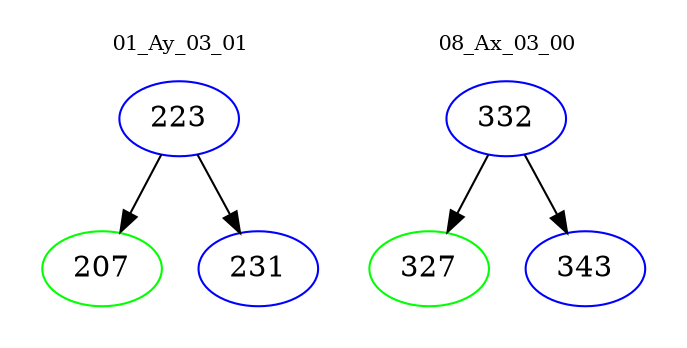 digraph{
subgraph cluster_0 {
color = white
label = "01_Ay_03_01";
fontsize=10;
T0_223 [label="223", color="blue"]
T0_223 -> T0_207 [color="black"]
T0_207 [label="207", color="green"]
T0_223 -> T0_231 [color="black"]
T0_231 [label="231", color="blue"]
}
subgraph cluster_1 {
color = white
label = "08_Ax_03_00";
fontsize=10;
T1_332 [label="332", color="blue"]
T1_332 -> T1_327 [color="black"]
T1_327 [label="327", color="green"]
T1_332 -> T1_343 [color="black"]
T1_343 [label="343", color="blue"]
}
}

